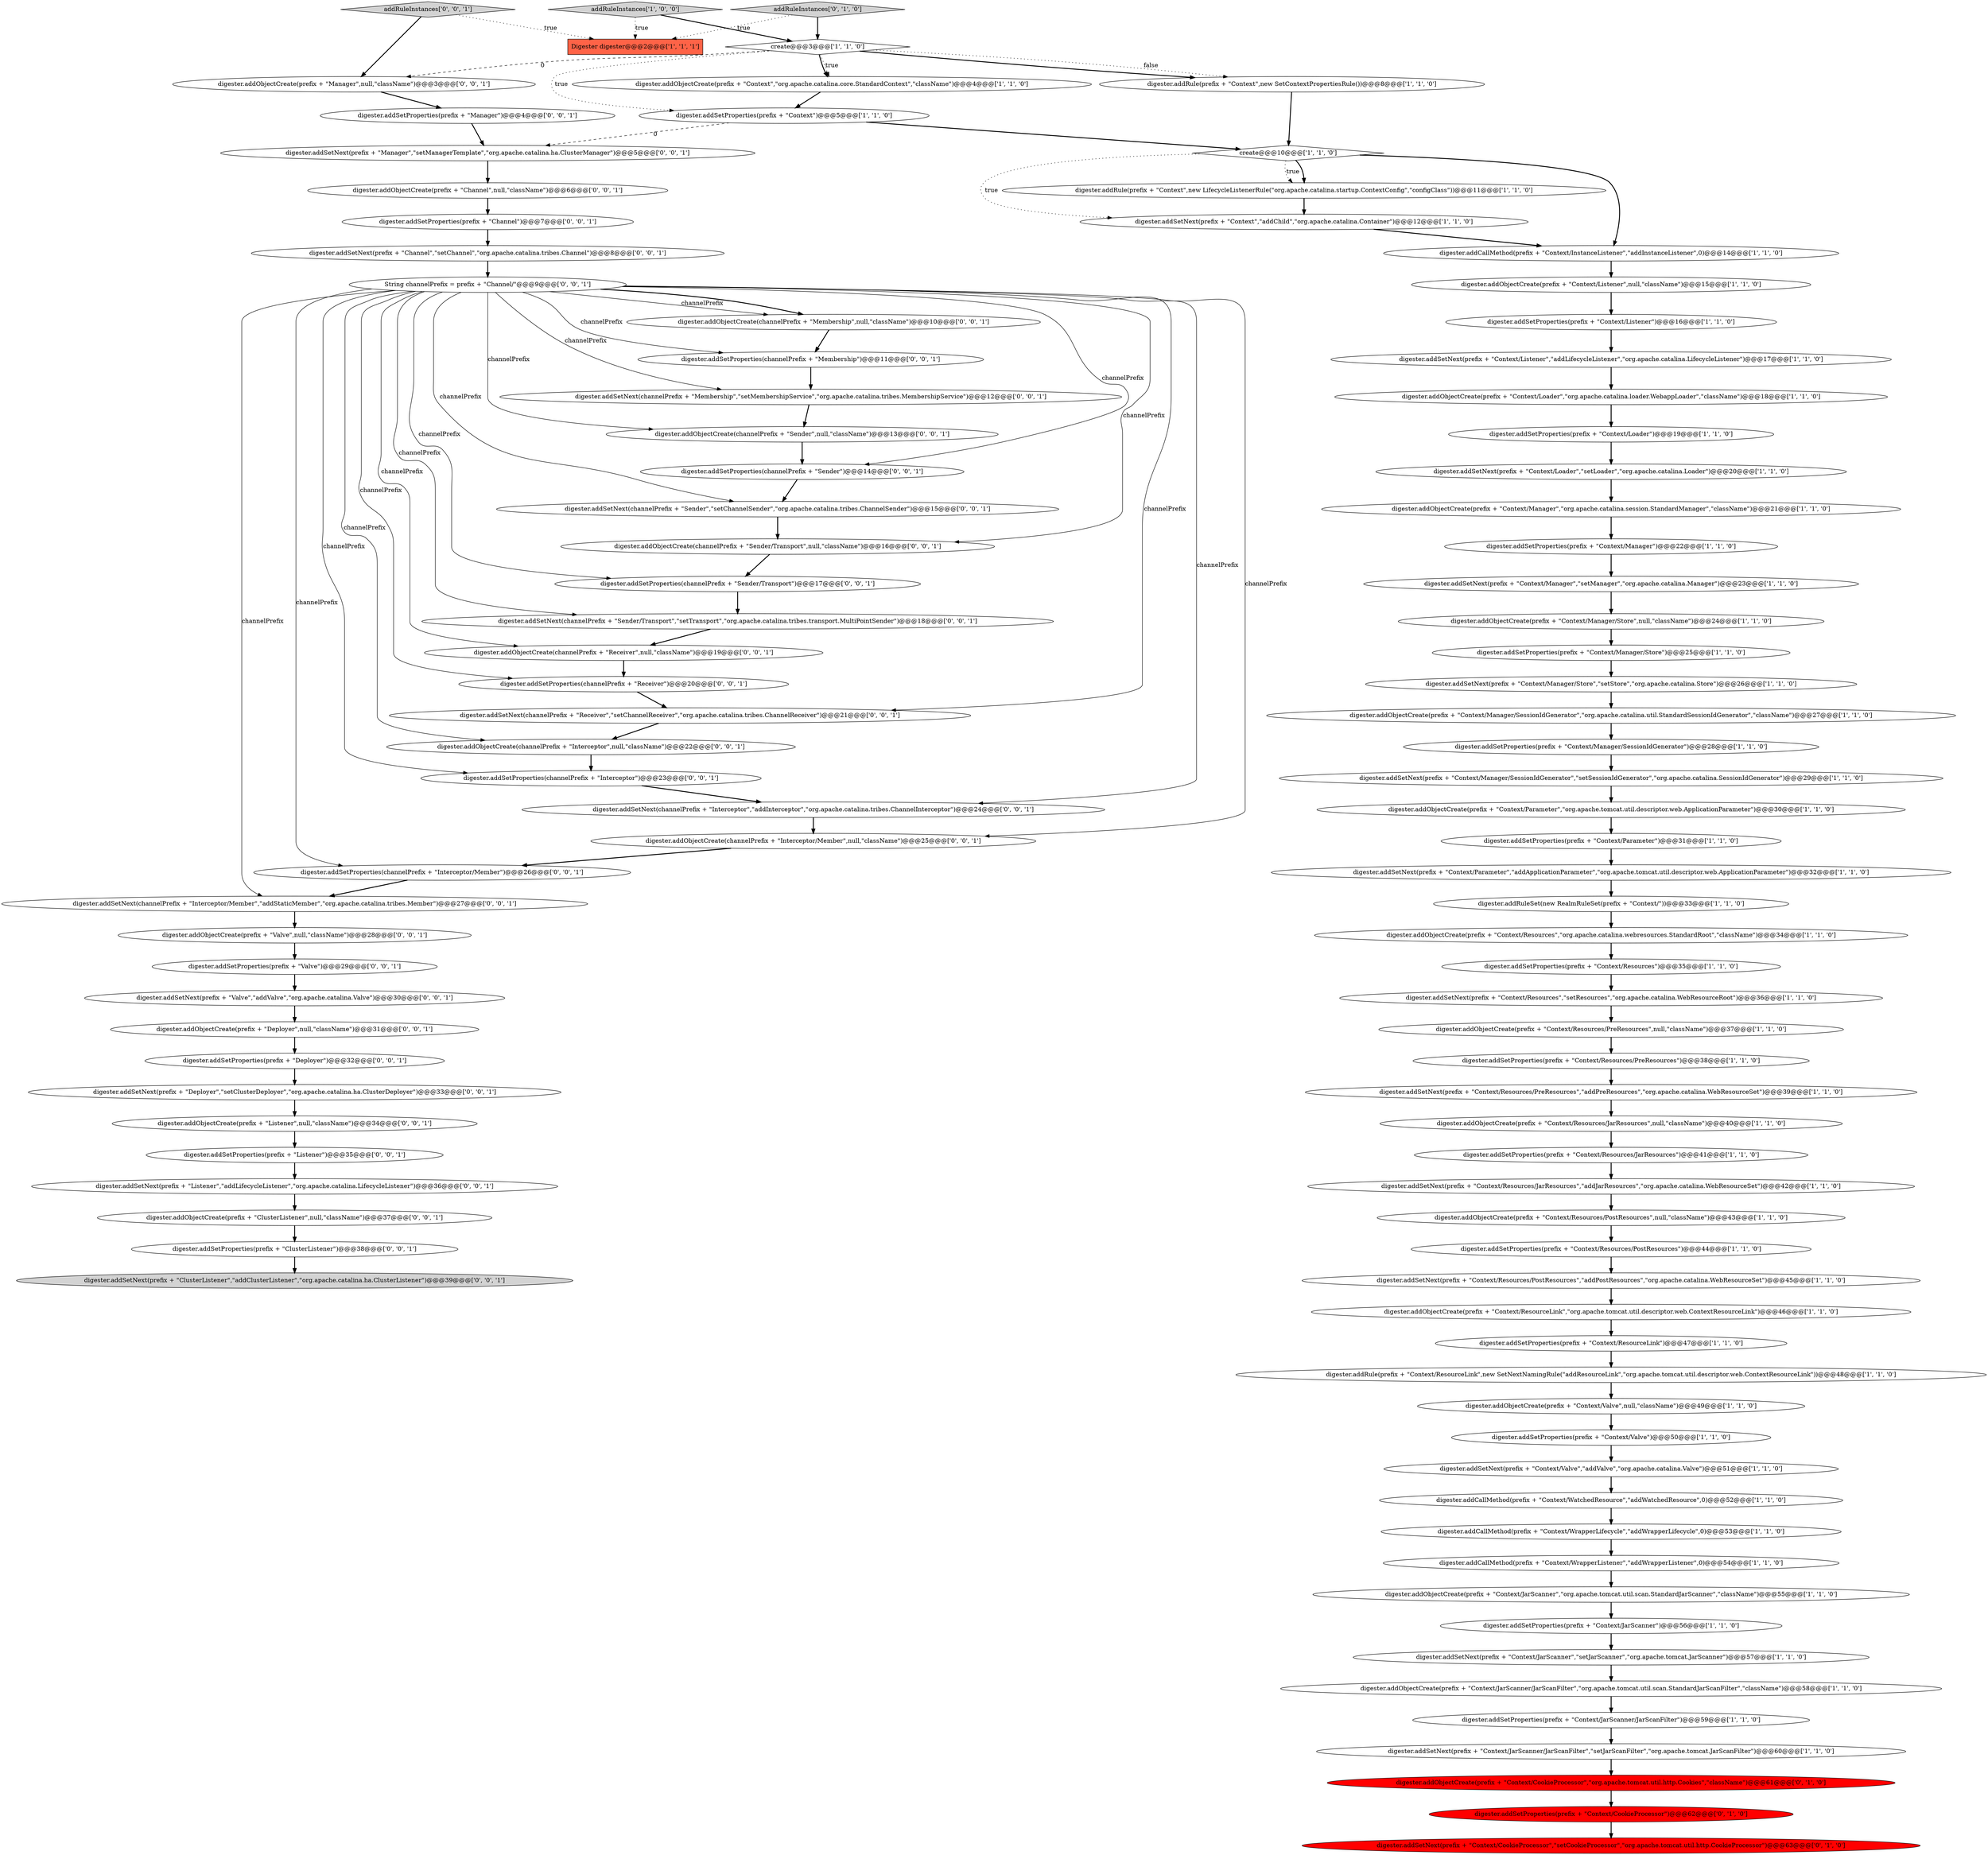 digraph {
78 [style = filled, label = "digester.addSetNext(prefix + \"Listener\",\"addLifecycleListener\",\"org.apache.catalina.LifecycleListener\")@@@36@@@['0', '0', '1']", fillcolor = white, shape = ellipse image = "AAA0AAABBB3BBB"];
91 [style = filled, label = "digester.addSetNext(prefix + \"Channel\",\"setChannel\",\"org.apache.catalina.tribes.Channel\")@@@8@@@['0', '0', '1']", fillcolor = white, shape = ellipse image = "AAA0AAABBB3BBB"];
18 [style = filled, label = "digester.addSetProperties(prefix + \"Context/Parameter\")@@@31@@@['1', '1', '0']", fillcolor = white, shape = ellipse image = "AAA0AAABBB1BBB"];
8 [style = filled, label = "digester.addSetProperties(prefix + \"Context/Listener\")@@@16@@@['1', '1', '0']", fillcolor = white, shape = ellipse image = "AAA0AAABBB1BBB"];
59 [style = filled, label = "digester.addSetNext(prefix + \"Context/CookieProcessor\",\"setCookieProcessor\",\"org.apache.tomcat.util.http.CookieProcessor\")@@@63@@@['0', '1', '0']", fillcolor = red, shape = ellipse image = "AAA1AAABBB2BBB"];
61 [style = filled, label = "digester.addObjectCreate(channelPrefix + \"Sender\",null,\"className\")@@@13@@@['0', '0', '1']", fillcolor = white, shape = ellipse image = "AAA0AAABBB3BBB"];
25 [style = filled, label = "digester.addSetNext(prefix + \"Context/Manager\",\"setManager\",\"org.apache.catalina.Manager\")@@@23@@@['1', '1', '0']", fillcolor = white, shape = ellipse image = "AAA0AAABBB1BBB"];
43 [style = filled, label = "digester.addSetNext(prefix + \"Context/Listener\",\"addLifecycleListener\",\"org.apache.catalina.LifecycleListener\")@@@17@@@['1', '1', '0']", fillcolor = white, shape = ellipse image = "AAA0AAABBB1BBB"];
12 [style = filled, label = "digester.addSetNext(prefix + \"Context/JarScanner/JarScanFilter\",\"setJarScanFilter\",\"org.apache.tomcat.JarScanFilter\")@@@60@@@['1', '1', '0']", fillcolor = white, shape = ellipse image = "AAA0AAABBB1BBB"];
17 [style = filled, label = "digester.addSetNext(prefix + \"Context\",\"addChild\",\"org.apache.catalina.Container\")@@@12@@@['1', '1', '0']", fillcolor = white, shape = ellipse image = "AAA0AAABBB1BBB"];
74 [style = filled, label = "digester.addObjectCreate(prefix + \"Manager\",null,\"className\")@@@3@@@['0', '0', '1']", fillcolor = white, shape = ellipse image = "AAA0AAABBB3BBB"];
11 [style = filled, label = "digester.addSetNext(prefix + \"Context/Resources/PreResources\",\"addPreResources\",\"org.apache.catalina.WebResourceSet\")@@@39@@@['1', '1', '0']", fillcolor = white, shape = ellipse image = "AAA0AAABBB1BBB"];
38 [style = filled, label = "digester.addObjectCreate(prefix + \"Context/ResourceLink\",\"org.apache.tomcat.util.descriptor.web.ContextResourceLink\")@@@46@@@['1', '1', '0']", fillcolor = white, shape = ellipse image = "AAA0AAABBB1BBB"];
42 [style = filled, label = "create@@@10@@@['1', '1', '0']", fillcolor = white, shape = diamond image = "AAA0AAABBB1BBB"];
96 [style = filled, label = "digester.addSetProperties(channelPrefix + \"Interceptor\")@@@23@@@['0', '0', '1']", fillcolor = white, shape = ellipse image = "AAA0AAABBB3BBB"];
26 [style = filled, label = "digester.addCallMethod(prefix + \"Context/WrapperListener\",\"addWrapperListener\",0)@@@54@@@['1', '1', '0']", fillcolor = white, shape = ellipse image = "AAA0AAABBB1BBB"];
50 [style = filled, label = "digester.addObjectCreate(prefix + \"Context/JarScanner/JarScanFilter\",\"org.apache.tomcat.util.scan.StandardJarScanFilter\",\"className\")@@@58@@@['1', '1', '0']", fillcolor = white, shape = ellipse image = "AAA0AAABBB1BBB"];
20 [style = filled, label = "digester.addSetProperties(prefix + \"Context/JarScanner\")@@@56@@@['1', '1', '0']", fillcolor = white, shape = ellipse image = "AAA0AAABBB1BBB"];
35 [style = filled, label = "digester.addObjectCreate(prefix + \"Context/Loader\",\"org.apache.catalina.loader.WebappLoader\",\"className\")@@@18@@@['1', '1', '0']", fillcolor = white, shape = ellipse image = "AAA0AAABBB1BBB"];
82 [style = filled, label = "digester.addSetNext(channelPrefix + \"Sender\",\"setChannelSender\",\"org.apache.catalina.tribes.ChannelSender\")@@@15@@@['0', '0', '1']", fillcolor = white, shape = ellipse image = "AAA0AAABBB3BBB"];
85 [style = filled, label = "digester.addSetProperties(channelPrefix + \"Receiver\")@@@20@@@['0', '0', '1']", fillcolor = white, shape = ellipse image = "AAA0AAABBB3BBB"];
49 [style = filled, label = "digester.addSetProperties(prefix + \"Context/Resources/PostResources\")@@@44@@@['1', '1', '0']", fillcolor = white, shape = ellipse image = "AAA0AAABBB1BBB"];
68 [style = filled, label = "digester.addObjectCreate(prefix + \"Valve\",null,\"className\")@@@28@@@['0', '0', '1']", fillcolor = white, shape = ellipse image = "AAA0AAABBB3BBB"];
87 [style = filled, label = "String channelPrefix = prefix + \"Channel/\"@@@9@@@['0', '0', '1']", fillcolor = white, shape = ellipse image = "AAA0AAABBB3BBB"];
1 [style = filled, label = "digester.addSetProperties(prefix + \"Context/Resources/PreResources\")@@@38@@@['1', '1', '0']", fillcolor = white, shape = ellipse image = "AAA0AAABBB1BBB"];
48 [style = filled, label = "digester.addObjectCreate(prefix + \"Context/JarScanner\",\"org.apache.tomcat.util.scan.StandardJarScanner\",\"className\")@@@55@@@['1', '1', '0']", fillcolor = white, shape = ellipse image = "AAA0AAABBB1BBB"];
77 [style = filled, label = "digester.addSetNext(prefix + \"Deployer\",\"setClusterDeployer\",\"org.apache.catalina.ha.ClusterDeployer\")@@@33@@@['0', '0', '1']", fillcolor = white, shape = ellipse image = "AAA0AAABBB3BBB"];
55 [style = filled, label = "digester.addRule(prefix + \"Context\",new LifecycleListenerRule(\"org.apache.catalina.startup.ContextConfig\",\"configClass\"))@@@11@@@['1', '1', '0']", fillcolor = white, shape = ellipse image = "AAA0AAABBB1BBB"];
56 [style = filled, label = "addRuleInstances['0', '1', '0']", fillcolor = lightgray, shape = diamond image = "AAA0AAABBB2BBB"];
64 [style = filled, label = "digester.addSetNext(prefix + \"Valve\",\"addValve\",\"org.apache.catalina.Valve\")@@@30@@@['0', '0', '1']", fillcolor = white, shape = ellipse image = "AAA0AAABBB3BBB"];
47 [style = filled, label = "digester.addObjectCreate(prefix + \"Context\",\"org.apache.catalina.core.StandardContext\",\"className\")@@@4@@@['1', '1', '0']", fillcolor = white, shape = ellipse image = "AAA0AAABBB1BBB"];
60 [style = filled, label = "digester.addObjectCreate(prefix + \"Deployer\",null,\"className\")@@@31@@@['0', '0', '1']", fillcolor = white, shape = ellipse image = "AAA0AAABBB3BBB"];
4 [style = filled, label = "addRuleInstances['1', '0', '0']", fillcolor = lightgray, shape = diamond image = "AAA0AAABBB1BBB"];
37 [style = filled, label = "digester.addSetNext(prefix + \"Context/Manager/Store\",\"setStore\",\"org.apache.catalina.Store\")@@@26@@@['1', '1', '0']", fillcolor = white, shape = ellipse image = "AAA0AAABBB1BBB"];
58 [style = filled, label = "digester.addSetProperties(prefix + \"Context/CookieProcessor\")@@@62@@@['0', '1', '0']", fillcolor = red, shape = ellipse image = "AAA1AAABBB2BBB"];
52 [style = filled, label = "digester.addRule(prefix + \"Context\",new SetContextPropertiesRule())@@@8@@@['1', '1', '0']", fillcolor = white, shape = ellipse image = "AAA0AAABBB1BBB"];
67 [style = filled, label = "digester.addSetProperties(prefix + \"Deployer\")@@@32@@@['0', '0', '1']", fillcolor = white, shape = ellipse image = "AAA0AAABBB3BBB"];
46 [style = filled, label = "digester.addSetProperties(prefix + \"Context/Loader\")@@@19@@@['1', '1', '0']", fillcolor = white, shape = ellipse image = "AAA0AAABBB1BBB"];
92 [style = filled, label = "digester.addSetNext(channelPrefix + \"Receiver\",\"setChannelReceiver\",\"org.apache.catalina.tribes.ChannelReceiver\")@@@21@@@['0', '0', '1']", fillcolor = white, shape = ellipse image = "AAA0AAABBB3BBB"];
75 [style = filled, label = "digester.addObjectCreate(channelPrefix + \"Sender/Transport\",null,\"className\")@@@16@@@['0', '0', '1']", fillcolor = white, shape = ellipse image = "AAA0AAABBB3BBB"];
14 [style = filled, label = "digester.addSetProperties(prefix + \"Context/Valve\")@@@50@@@['1', '1', '0']", fillcolor = white, shape = ellipse image = "AAA0AAABBB1BBB"];
65 [style = filled, label = "digester.addSetProperties(channelPrefix + \"Sender\")@@@14@@@['0', '0', '1']", fillcolor = white, shape = ellipse image = "AAA0AAABBB3BBB"];
6 [style = filled, label = "digester.addSetProperties(prefix + \"Context\")@@@5@@@['1', '1', '0']", fillcolor = white, shape = ellipse image = "AAA0AAABBB1BBB"];
2 [style = filled, label = "digester.addObjectCreate(prefix + \"Context/Valve\",null,\"className\")@@@49@@@['1', '1', '0']", fillcolor = white, shape = ellipse image = "AAA0AAABBB1BBB"];
73 [style = filled, label = "digester.addSetNext(prefix + \"ClusterListener\",\"addClusterListener\",\"org.apache.catalina.ha.ClusterListener\")@@@39@@@['0', '0', '1']", fillcolor = lightgray, shape = ellipse image = "AAA0AAABBB3BBB"];
29 [style = filled, label = "digester.addSetProperties(prefix + \"Context/ResourceLink\")@@@47@@@['1', '1', '0']", fillcolor = white, shape = ellipse image = "AAA0AAABBB1BBB"];
54 [style = filled, label = "digester.addSetNext(prefix + \"Context/Parameter\",\"addApplicationParameter\",\"org.apache.tomcat.util.descriptor.web.ApplicationParameter\")@@@32@@@['1', '1', '0']", fillcolor = white, shape = ellipse image = "AAA0AAABBB1BBB"];
31 [style = filled, label = "digester.addCallMethod(prefix + \"Context/WrapperLifecycle\",\"addWrapperLifecycle\",0)@@@53@@@['1', '1', '0']", fillcolor = white, shape = ellipse image = "AAA0AAABBB1BBB"];
95 [style = filled, label = "digester.addSetProperties(prefix + \"Valve\")@@@29@@@['0', '0', '1']", fillcolor = white, shape = ellipse image = "AAA0AAABBB3BBB"];
32 [style = filled, label = "digester.addObjectCreate(prefix + \"Context/Resources/PostResources\",null,\"className\")@@@43@@@['1', '1', '0']", fillcolor = white, shape = ellipse image = "AAA0AAABBB1BBB"];
21 [style = filled, label = "digester.addSetNext(prefix + \"Context/Resources/JarResources\",\"addJarResources\",\"org.apache.catalina.WebResourceSet\")@@@42@@@['1', '1', '0']", fillcolor = white, shape = ellipse image = "AAA0AAABBB1BBB"];
9 [style = filled, label = "digester.addObjectCreate(prefix + \"Context/Manager/Store\",null,\"className\")@@@24@@@['1', '1', '0']", fillcolor = white, shape = ellipse image = "AAA0AAABBB1BBB"];
69 [style = filled, label = "digester.addSetProperties(prefix + \"ClusterListener\")@@@38@@@['0', '0', '1']", fillcolor = white, shape = ellipse image = "AAA0AAABBB3BBB"];
39 [style = filled, label = "digester.addSetProperties(prefix + \"Context/Manager/SessionIdGenerator\")@@@28@@@['1', '1', '0']", fillcolor = white, shape = ellipse image = "AAA0AAABBB1BBB"];
13 [style = filled, label = "digester.addSetNext(prefix + \"Context/Resources/PostResources\",\"addPostResources\",\"org.apache.catalina.WebResourceSet\")@@@45@@@['1', '1', '0']", fillcolor = white, shape = ellipse image = "AAA0AAABBB1BBB"];
23 [style = filled, label = "digester.addSetNext(prefix + \"Context/JarScanner\",\"setJarScanner\",\"org.apache.tomcat.JarScanner\")@@@57@@@['1', '1', '0']", fillcolor = white, shape = ellipse image = "AAA0AAABBB1BBB"];
22 [style = filled, label = "digester.addObjectCreate(prefix + \"Context/Parameter\",\"org.apache.tomcat.util.descriptor.web.ApplicationParameter\")@@@30@@@['1', '1', '0']", fillcolor = white, shape = ellipse image = "AAA0AAABBB1BBB"];
71 [style = filled, label = "digester.addSetProperties(prefix + \"Manager\")@@@4@@@['0', '0', '1']", fillcolor = white, shape = ellipse image = "AAA0AAABBB3BBB"];
44 [style = filled, label = "digester.addObjectCreate(prefix + \"Context/Manager\",\"org.apache.catalina.session.StandardManager\",\"className\")@@@21@@@['1', '1', '0']", fillcolor = white, shape = ellipse image = "AAA0AAABBB1BBB"];
94 [style = filled, label = "digester.addSetProperties(prefix + \"Listener\")@@@35@@@['0', '0', '1']", fillcolor = white, shape = ellipse image = "AAA0AAABBB3BBB"];
10 [style = filled, label = "digester.addSetNext(prefix + \"Context/Manager/SessionIdGenerator\",\"setSessionIdGenerator\",\"org.apache.catalina.SessionIdGenerator\")@@@29@@@['1', '1', '0']", fillcolor = white, shape = ellipse image = "AAA0AAABBB1BBB"];
5 [style = filled, label = "digester.addSetProperties(prefix + \"Context/Manager/Store\")@@@25@@@['1', '1', '0']", fillcolor = white, shape = ellipse image = "AAA0AAABBB1BBB"];
97 [style = filled, label = "digester.addObjectCreate(channelPrefix + \"Interceptor/Member\",null,\"className\")@@@25@@@['0', '0', '1']", fillcolor = white, shape = ellipse image = "AAA0AAABBB3BBB"];
57 [style = filled, label = "digester.addObjectCreate(prefix + \"Context/CookieProcessor\",\"org.apache.tomcat.util.http.Cookies\",\"className\")@@@61@@@['0', '1', '0']", fillcolor = red, shape = ellipse image = "AAA1AAABBB2BBB"];
70 [style = filled, label = "digester.addSetProperties(channelPrefix + \"Interceptor/Member\")@@@26@@@['0', '0', '1']", fillcolor = white, shape = ellipse image = "AAA0AAABBB3BBB"];
76 [style = filled, label = "digester.addObjectCreate(channelPrefix + \"Membership\",null,\"className\")@@@10@@@['0', '0', '1']", fillcolor = white, shape = ellipse image = "AAA0AAABBB3BBB"];
86 [style = filled, label = "digester.addSetNext(channelPrefix + \"Interceptor\",\"addInterceptor\",\"org.apache.catalina.tribes.ChannelInterceptor\")@@@24@@@['0', '0', '1']", fillcolor = white, shape = ellipse image = "AAA0AAABBB3BBB"];
53 [style = filled, label = "create@@@3@@@['1', '1', '0']", fillcolor = white, shape = diamond image = "AAA0AAABBB1BBB"];
36 [style = filled, label = "digester.addSetNext(prefix + \"Context/Resources\",\"setResources\",\"org.apache.catalina.WebResourceRoot\")@@@36@@@['1', '1', '0']", fillcolor = white, shape = ellipse image = "AAA0AAABBB1BBB"];
88 [style = filled, label = "digester.addSetNext(channelPrefix + \"Membership\",\"setMembershipService\",\"org.apache.catalina.tribes.MembershipService\")@@@12@@@['0', '0', '1']", fillcolor = white, shape = ellipse image = "AAA0AAABBB3BBB"];
62 [style = filled, label = "digester.addSetNext(prefix + \"Manager\",\"setManagerTemplate\",\"org.apache.catalina.ha.ClusterManager\")@@@5@@@['0', '0', '1']", fillcolor = white, shape = ellipse image = "AAA0AAABBB3BBB"];
84 [style = filled, label = "digester.addSetProperties(prefix + \"Channel\")@@@7@@@['0', '0', '1']", fillcolor = white, shape = ellipse image = "AAA0AAABBB3BBB"];
33 [style = filled, label = "digester.addObjectCreate(prefix + \"Context/Listener\",null,\"className\")@@@15@@@['1', '1', '0']", fillcolor = white, shape = ellipse image = "AAA0AAABBB1BBB"];
90 [style = filled, label = "digester.addObjectCreate(prefix + \"ClusterListener\",null,\"className\")@@@37@@@['0', '0', '1']", fillcolor = white, shape = ellipse image = "AAA0AAABBB3BBB"];
63 [style = filled, label = "digester.addSetProperties(channelPrefix + \"Sender/Transport\")@@@17@@@['0', '0', '1']", fillcolor = white, shape = ellipse image = "AAA0AAABBB3BBB"];
66 [style = filled, label = "digester.addSetProperties(channelPrefix + \"Membership\")@@@11@@@['0', '0', '1']", fillcolor = white, shape = ellipse image = "AAA0AAABBB3BBB"];
3 [style = filled, label = "digester.addSetProperties(prefix + \"Context/Manager\")@@@22@@@['1', '1', '0']", fillcolor = white, shape = ellipse image = "AAA0AAABBB1BBB"];
45 [style = filled, label = "digester.addObjectCreate(prefix + \"Context/Resources\",\"org.apache.catalina.webresources.StandardRoot\",\"className\")@@@34@@@['1', '1', '0']", fillcolor = white, shape = ellipse image = "AAA0AAABBB1BBB"];
0 [style = filled, label = "digester.addRule(prefix + \"Context/ResourceLink\",new SetNextNamingRule(\"addResourceLink\",\"org.apache.tomcat.util.descriptor.web.ContextResourceLink\"))@@@48@@@['1', '1', '0']", fillcolor = white, shape = ellipse image = "AAA0AAABBB1BBB"];
27 [style = filled, label = "digester.addSetProperties(prefix + \"Context/Resources\")@@@35@@@['1', '1', '0']", fillcolor = white, shape = ellipse image = "AAA0AAABBB1BBB"];
24 [style = filled, label = "digester.addObjectCreate(prefix + \"Context/Manager/SessionIdGenerator\",\"org.apache.catalina.util.StandardSessionIdGenerator\",\"className\")@@@27@@@['1', '1', '0']", fillcolor = white, shape = ellipse image = "AAA0AAABBB1BBB"];
16 [style = filled, label = "digester.addSetProperties(prefix + \"Context/Resources/JarResources\")@@@41@@@['1', '1', '0']", fillcolor = white, shape = ellipse image = "AAA0AAABBB1BBB"];
93 [style = filled, label = "digester.addSetNext(channelPrefix + \"Interceptor/Member\",\"addStaticMember\",\"org.apache.catalina.tribes.Member\")@@@27@@@['0', '0', '1']", fillcolor = white, shape = ellipse image = "AAA0AAABBB3BBB"];
80 [style = filled, label = "digester.addObjectCreate(channelPrefix + \"Interceptor\",null,\"className\")@@@22@@@['0', '0', '1']", fillcolor = white, shape = ellipse image = "AAA0AAABBB3BBB"];
34 [style = filled, label = "digester.addObjectCreate(prefix + \"Context/Resources/PreResources\",null,\"className\")@@@37@@@['1', '1', '0']", fillcolor = white, shape = ellipse image = "AAA0AAABBB1BBB"];
15 [style = filled, label = "digester.addSetProperties(prefix + \"Context/JarScanner/JarScanFilter\")@@@59@@@['1', '1', '0']", fillcolor = white, shape = ellipse image = "AAA0AAABBB1BBB"];
19 [style = filled, label = "digester.addCallMethod(prefix + \"Context/WatchedResource\",\"addWatchedResource\",0)@@@52@@@['1', '1', '0']", fillcolor = white, shape = ellipse image = "AAA0AAABBB1BBB"];
30 [style = filled, label = "Digester digester@@@2@@@['1', '1', '1']", fillcolor = tomato, shape = box image = "AAA0AAABBB1BBB"];
41 [style = filled, label = "digester.addObjectCreate(prefix + \"Context/Resources/JarResources\",null,\"className\")@@@40@@@['1', '1', '0']", fillcolor = white, shape = ellipse image = "AAA0AAABBB1BBB"];
72 [style = filled, label = "addRuleInstances['0', '0', '1']", fillcolor = lightgray, shape = diamond image = "AAA0AAABBB3BBB"];
40 [style = filled, label = "digester.addRuleSet(new RealmRuleSet(prefix + \"Context/\"))@@@33@@@['1', '1', '0']", fillcolor = white, shape = ellipse image = "AAA0AAABBB1BBB"];
89 [style = filled, label = "digester.addObjectCreate(prefix + \"Channel\",null,\"className\")@@@6@@@['0', '0', '1']", fillcolor = white, shape = ellipse image = "AAA0AAABBB3BBB"];
81 [style = filled, label = "digester.addObjectCreate(prefix + \"Listener\",null,\"className\")@@@34@@@['0', '0', '1']", fillcolor = white, shape = ellipse image = "AAA0AAABBB3BBB"];
79 [style = filled, label = "digester.addSetNext(channelPrefix + \"Sender/Transport\",\"setTransport\",\"org.apache.catalina.tribes.transport.MultiPointSender\")@@@18@@@['0', '0', '1']", fillcolor = white, shape = ellipse image = "AAA0AAABBB3BBB"];
28 [style = filled, label = "digester.addCallMethod(prefix + \"Context/InstanceListener\",\"addInstanceListener\",0)@@@14@@@['1', '1', '0']", fillcolor = white, shape = ellipse image = "AAA0AAABBB1BBB"];
7 [style = filled, label = "digester.addSetNext(prefix + \"Context/Loader\",\"setLoader\",\"org.apache.catalina.Loader\")@@@20@@@['1', '1', '0']", fillcolor = white, shape = ellipse image = "AAA0AAABBB1BBB"];
51 [style = filled, label = "digester.addSetNext(prefix + \"Context/Valve\",\"addValve\",\"org.apache.catalina.Valve\")@@@51@@@['1', '1', '0']", fillcolor = white, shape = ellipse image = "AAA0AAABBB1BBB"];
83 [style = filled, label = "digester.addObjectCreate(channelPrefix + \"Receiver\",null,\"className\")@@@19@@@['0', '0', '1']", fillcolor = white, shape = ellipse image = "AAA0AAABBB3BBB"];
55->17 [style = bold, label=""];
92->80 [style = bold, label=""];
68->95 [style = bold, label=""];
6->62 [style = dashed, label="0"];
4->53 [style = bold, label=""];
80->96 [style = bold, label=""];
71->62 [style = bold, label=""];
45->27 [style = bold, label=""];
72->30 [style = dotted, label="true"];
24->39 [style = bold, label=""];
29->0 [style = bold, label=""];
97->70 [style = bold, label=""];
53->47 [style = bold, label=""];
81->94 [style = bold, label=""];
87->80 [style = solid, label="channelPrefix"];
57->58 [style = bold, label=""];
4->30 [style = dotted, label="true"];
42->17 [style = dotted, label="true"];
70->93 [style = bold, label=""];
66->88 [style = bold, label=""];
87->83 [style = solid, label="channelPrefix"];
53->47 [style = dotted, label="true"];
43->35 [style = bold, label=""];
53->52 [style = dotted, label="false"];
49->13 [style = bold, label=""];
87->63 [style = solid, label="channelPrefix"];
2->14 [style = bold, label=""];
46->7 [style = bold, label=""];
82->75 [style = bold, label=""];
9->5 [style = bold, label=""];
84->91 [style = bold, label=""];
58->59 [style = bold, label=""];
83->85 [style = bold, label=""];
56->53 [style = bold, label=""];
64->60 [style = bold, label=""];
5->37 [style = bold, label=""];
87->76 [style = solid, label="channelPrefix"];
87->86 [style = solid, label="channelPrefix"];
79->83 [style = bold, label=""];
47->6 [style = bold, label=""];
62->89 [style = bold, label=""];
53->52 [style = bold, label=""];
44->3 [style = bold, label=""];
32->49 [style = bold, label=""];
87->96 [style = solid, label="channelPrefix"];
87->88 [style = solid, label="channelPrefix"];
87->76 [style = bold, label=""];
53->74 [style = dashed, label="0"];
1->11 [style = bold, label=""];
52->42 [style = bold, label=""];
22->18 [style = bold, label=""];
77->81 [style = bold, label=""];
20->23 [style = bold, label=""];
87->66 [style = solid, label="channelPrefix"];
87->79 [style = solid, label="channelPrefix"];
87->82 [style = solid, label="channelPrefix"];
15->12 [style = bold, label=""];
26->48 [style = bold, label=""];
91->87 [style = bold, label=""];
33->8 [style = bold, label=""];
87->61 [style = solid, label="channelPrefix"];
7->44 [style = bold, label=""];
54->40 [style = bold, label=""];
67->77 [style = bold, label=""];
37->24 [style = bold, label=""];
63->79 [style = bold, label=""];
94->78 [style = bold, label=""];
61->65 [style = bold, label=""];
25->9 [style = bold, label=""];
6->42 [style = bold, label=""];
96->86 [style = bold, label=""];
87->93 [style = solid, label="channelPrefix"];
53->6 [style = dotted, label="true"];
42->55 [style = bold, label=""];
85->92 [style = bold, label=""];
76->66 [style = bold, label=""];
11->41 [style = bold, label=""];
31->26 [style = bold, label=""];
87->75 [style = solid, label="channelPrefix"];
95->64 [style = bold, label=""];
88->61 [style = bold, label=""];
41->16 [style = bold, label=""];
50->15 [style = bold, label=""];
42->28 [style = bold, label=""];
36->34 [style = bold, label=""];
90->69 [style = bold, label=""];
87->97 [style = solid, label="channelPrefix"];
23->50 [style = bold, label=""];
78->90 [style = bold, label=""];
89->84 [style = bold, label=""];
10->22 [style = bold, label=""];
27->36 [style = bold, label=""];
72->74 [style = bold, label=""];
42->55 [style = dotted, label="true"];
19->31 [style = bold, label=""];
3->25 [style = bold, label=""];
34->1 [style = bold, label=""];
74->71 [style = bold, label=""];
38->29 [style = bold, label=""];
0->2 [style = bold, label=""];
12->57 [style = bold, label=""];
14->51 [style = bold, label=""];
8->43 [style = bold, label=""];
86->97 [style = bold, label=""];
87->65 [style = solid, label="channelPrefix"];
93->68 [style = bold, label=""];
75->63 [style = bold, label=""];
87->70 [style = solid, label="channelPrefix"];
87->92 [style = solid, label="channelPrefix"];
17->28 [style = bold, label=""];
60->67 [style = bold, label=""];
28->33 [style = bold, label=""];
56->30 [style = dotted, label="true"];
16->21 [style = bold, label=""];
48->20 [style = bold, label=""];
21->32 [style = bold, label=""];
39->10 [style = bold, label=""];
13->38 [style = bold, label=""];
69->73 [style = bold, label=""];
40->45 [style = bold, label=""];
18->54 [style = bold, label=""];
65->82 [style = bold, label=""];
51->19 [style = bold, label=""];
87->85 [style = solid, label="channelPrefix"];
35->46 [style = bold, label=""];
}
